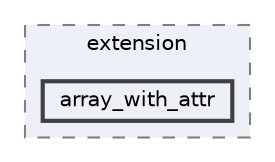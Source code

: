 digraph "/home/jam/Research/IRES-2025/dev/src/llm-scripts/testing/hypothesis-testing/hyp-env/lib/python3.12/site-packages/pandas/tests/extension/array_with_attr"
{
 // LATEX_PDF_SIZE
  bgcolor="transparent";
  edge [fontname=Helvetica,fontsize=10,labelfontname=Helvetica,labelfontsize=10];
  node [fontname=Helvetica,fontsize=10,shape=box,height=0.2,width=0.4];
  compound=true
  subgraph clusterdir_bbd50dc9e210261e1cfc2152d845d897 {
    graph [ bgcolor="#edf0f7", pencolor="grey50", label="extension", fontname=Helvetica,fontsize=10 style="filled,dashed", URL="dir_bbd50dc9e210261e1cfc2152d845d897.html",tooltip=""]
  dir_933bbc2c3a697f24e817e996cf3182d9 [label="array_with_attr", fillcolor="#edf0f7", color="grey25", style="filled,bold", URL="dir_933bbc2c3a697f24e817e996cf3182d9.html",tooltip=""];
  }
}
